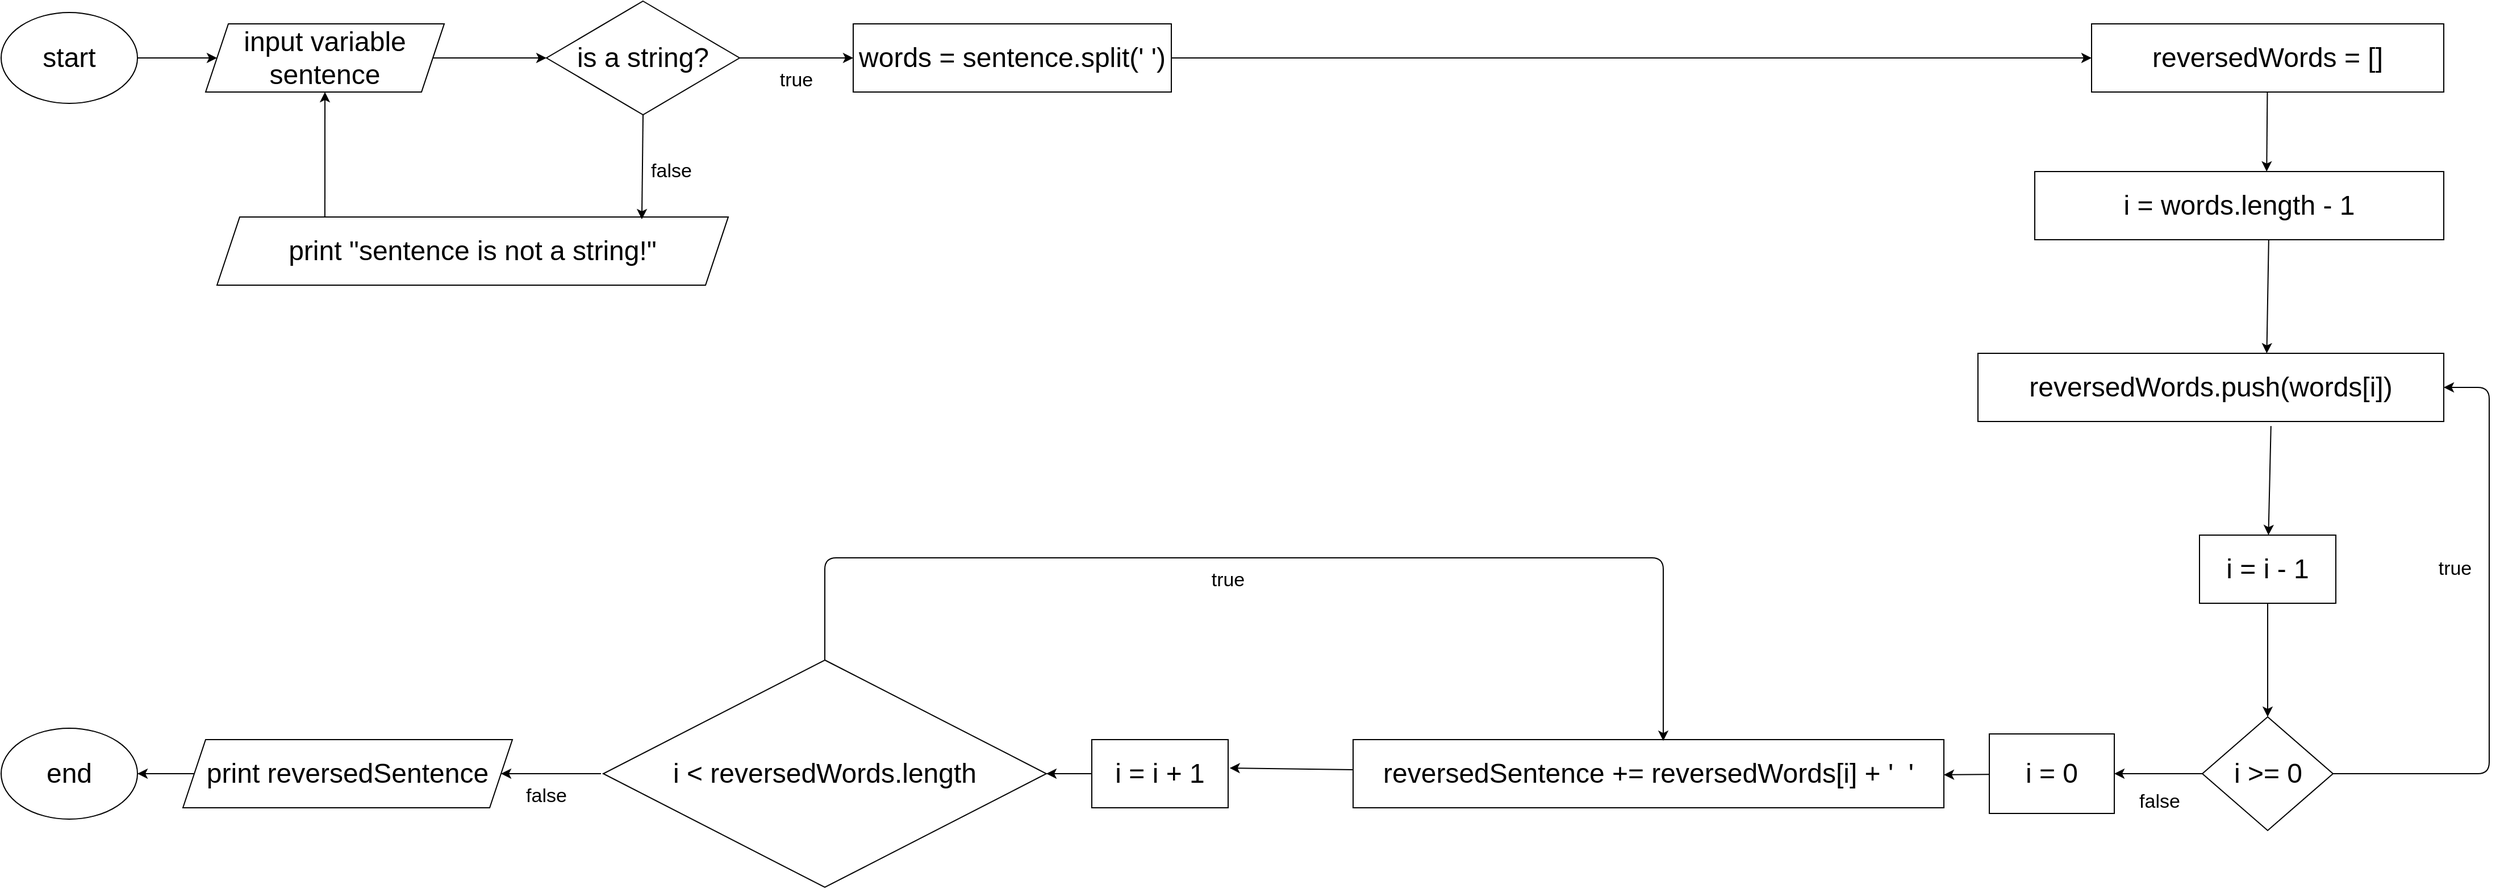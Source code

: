 <mxfile version="13.8.1" type="google"><diagram id="EbRhwf1prDZ_X8kSVBOc" name="Page-1"><mxGraphModel dx="868" dy="450" grid="1" gridSize="10" guides="1" tooltips="1" connect="0" arrows="1" fold="1" page="1" pageScale="1" pageWidth="1600" pageHeight="900" math="0" shadow="0"><root><mxCell id="0"/><mxCell id="1" parent="0"/><mxCell id="mHvNGha4v6lCy6osA4ii-1" value="&lt;font style=&quot;font-size: 24px&quot;&gt;start&lt;/font&gt;" style="ellipse;whiteSpace=wrap;html=1;" parent="1" vertex="1"><mxGeometry x="40" y="90" width="120" height="80" as="geometry"/></mxCell><mxCell id="mHvNGha4v6lCy6osA4ii-2" value="&lt;font style=&quot;font-size: 24px&quot;&gt;input variable sentence&lt;/font&gt;" style="shape=parallelogram;perimeter=parallelogramPerimeter;whiteSpace=wrap;html=1;fixedSize=1;" parent="1" vertex="1"><mxGeometry x="220" y="100" width="210" height="60" as="geometry"/></mxCell><mxCell id="mHvNGha4v6lCy6osA4ii-4" value="&lt;font style=&quot;font-size: 24px&quot;&gt;is a string?&lt;/font&gt;" style="rhombus;whiteSpace=wrap;html=1;" parent="1" vertex="1"><mxGeometry x="520" y="80" width="170" height="100" as="geometry"/></mxCell><mxCell id="mHvNGha4v6lCy6osA4ii-5" value="&lt;font style=&quot;font-size: 24px&quot;&gt;print &quot;sentence is not a string!&quot;&lt;/font&gt;" style="shape=parallelogram;perimeter=parallelogramPerimeter;whiteSpace=wrap;html=1;fixedSize=1;" parent="1" vertex="1"><mxGeometry x="230" y="270" width="450" height="60" as="geometry"/></mxCell><mxCell id="mHvNGha4v6lCy6osA4ii-6" value="" style="endArrow=classic;html=1;exitX=0.5;exitY=1;exitDx=0;exitDy=0;entryX=0.831;entryY=0.033;entryDx=0;entryDy=0;entryPerimeter=0;" parent="1" source="mHvNGha4v6lCy6osA4ii-4" target="mHvNGha4v6lCy6osA4ii-5" edge="1"><mxGeometry width="50" height="50" relative="1" as="geometry"><mxPoint x="740" y="290" as="sourcePoint"/><mxPoint x="565" y="276" as="targetPoint"/></mxGeometry></mxCell><mxCell id="mHvNGha4v6lCy6osA4ii-7" value="&lt;font style=&quot;font-size: 17px&quot;&gt;false&lt;/font&gt;" style="text;html=1;strokeColor=none;fillColor=none;align=center;verticalAlign=middle;whiteSpace=wrap;rounded=0;" parent="1" vertex="1"><mxGeometry x="610" y="220" width="40" height="20" as="geometry"/></mxCell><mxCell id="mHvNGha4v6lCy6osA4ii-9" value="" style="endArrow=classic;html=1;entryX=0.5;entryY=1;entryDx=0;entryDy=0;exitX=0.211;exitY=0;exitDx=0;exitDy=0;exitPerimeter=0;" parent="1" source="mHvNGha4v6lCy6osA4ii-5" target="mHvNGha4v6lCy6osA4ii-2" edge="1"><mxGeometry width="50" height="50" relative="1" as="geometry"><mxPoint x="740" y="290" as="sourcePoint"/><mxPoint x="790" y="240" as="targetPoint"/></mxGeometry></mxCell><mxCell id="mHvNGha4v6lCy6osA4ii-10" value="" style="endArrow=classic;html=1;exitX=1;exitY=0.5;exitDx=0;exitDy=0;entryX=0;entryY=0.5;entryDx=0;entryDy=0;" parent="1" source="mHvNGha4v6lCy6osA4ii-1" target="mHvNGha4v6lCy6osA4ii-2" edge="1"><mxGeometry width="50" height="50" relative="1" as="geometry"><mxPoint x="740" y="290" as="sourcePoint"/><mxPoint x="790" y="240" as="targetPoint"/></mxGeometry></mxCell><mxCell id="mHvNGha4v6lCy6osA4ii-11" value="" style="endArrow=classic;html=1;exitX=1;exitY=0.5;exitDx=0;exitDy=0;entryX=0;entryY=0.5;entryDx=0;entryDy=0;" parent="1" source="mHvNGha4v6lCy6osA4ii-2" target="mHvNGha4v6lCy6osA4ii-4" edge="1"><mxGeometry width="50" height="50" relative="1" as="geometry"><mxPoint x="740" y="290" as="sourcePoint"/><mxPoint x="790" y="240" as="targetPoint"/></mxGeometry></mxCell><mxCell id="mHvNGha4v6lCy6osA4ii-12" value="&lt;font style=&quot;font-size: 24px&quot;&gt;words = sentence.split(' ')&lt;/font&gt;" style="rounded=0;whiteSpace=wrap;html=1;" parent="1" vertex="1"><mxGeometry x="790" y="100" width="280" height="60" as="geometry"/></mxCell><mxCell id="mHvNGha4v6lCy6osA4ii-13" value="" style="endArrow=classic;html=1;entryX=0;entryY=0.5;entryDx=0;entryDy=0;" parent="1" source="mHvNGha4v6lCy6osA4ii-4" target="mHvNGha4v6lCy6osA4ii-12" edge="1"><mxGeometry width="50" height="50" relative="1" as="geometry"><mxPoint x="740" y="450" as="sourcePoint"/><mxPoint x="790" y="400" as="targetPoint"/></mxGeometry></mxCell><mxCell id="mHvNGha4v6lCy6osA4ii-14" value="&lt;font style=&quot;font-size: 24px&quot;&gt;reversedWords = []&lt;/font&gt;" style="rounded=0;whiteSpace=wrap;html=1;" parent="1" vertex="1"><mxGeometry x="1880" y="100" width="310" height="60" as="geometry"/></mxCell><mxCell id="mHvNGha4v6lCy6osA4ii-17" value="" style="endArrow=classic;html=1;entryX=0;entryY=0.5;entryDx=0;entryDy=0;" parent="1" source="mHvNGha4v6lCy6osA4ii-12" target="mHvNGha4v6lCy6osA4ii-14" edge="1"><mxGeometry width="50" height="50" relative="1" as="geometry"><mxPoint x="740" y="430" as="sourcePoint"/><mxPoint x="790" y="380" as="targetPoint"/></mxGeometry></mxCell><mxCell id="mHvNGha4v6lCy6osA4ii-18" value="&lt;font style=&quot;font-size: 24px&quot;&gt;i = words.length - 1&lt;/font&gt;" style="rounded=0;whiteSpace=wrap;html=1;" parent="1" vertex="1"><mxGeometry x="1830" y="230" width="360" height="60" as="geometry"/></mxCell><mxCell id="mHvNGha4v6lCy6osA4ii-19" value="" style="endArrow=classic;html=1;entryX=0.567;entryY=0;entryDx=0;entryDy=0;entryPerimeter=0;" parent="1" source="mHvNGha4v6lCy6osA4ii-14" target="mHvNGha4v6lCy6osA4ii-18" edge="1"><mxGeometry width="50" height="50" relative="1" as="geometry"><mxPoint x="740" y="390" as="sourcePoint"/><mxPoint x="790" y="340" as="targetPoint"/></mxGeometry></mxCell><mxCell id="mHvNGha4v6lCy6osA4ii-20" value="&lt;font style=&quot;font-size: 24px&quot;&gt;reversedWords.push(words[i])&lt;/font&gt;" style="rounded=0;whiteSpace=wrap;html=1;" parent="1" vertex="1"><mxGeometry x="1780" y="390" width="410" height="60" as="geometry"/></mxCell><mxCell id="mHvNGha4v6lCy6osA4ii-23" value="&lt;font style=&quot;font-size: 24px&quot;&gt;i &amp;gt;= 0&lt;/font&gt;" style="rhombus;whiteSpace=wrap;html=1;" parent="1" vertex="1"><mxGeometry x="1977.5" y="710" width="115" height="100" as="geometry"/></mxCell><mxCell id="mHvNGha4v6lCy6osA4ii-24" value="" style="endArrow=classic;html=1;exitX=0.572;exitY=1;exitDx=0;exitDy=0;exitPerimeter=0;entryX=0.62;entryY=0;entryDx=0;entryDy=0;entryPerimeter=0;" parent="1" source="mHvNGha4v6lCy6osA4ii-18" target="mHvNGha4v6lCy6osA4ii-20" edge="1"><mxGeometry width="50" height="50" relative="1" as="geometry"><mxPoint x="740" y="380" as="sourcePoint"/><mxPoint x="1324" y="390" as="targetPoint"/></mxGeometry></mxCell><mxCell id="mHvNGha4v6lCy6osA4ii-26" value="&lt;font style=&quot;font-size: 24px&quot;&gt;i = i - 1&lt;/font&gt;" style="rounded=0;whiteSpace=wrap;html=1;" parent="1" vertex="1"><mxGeometry x="1975" y="550" width="120" height="60" as="geometry"/></mxCell><mxCell id="mHvNGha4v6lCy6osA4ii-29" value="" style="endArrow=classic;html=1;exitX=0.629;exitY=1.067;exitDx=0;exitDy=0;exitPerimeter=0;" parent="1" source="mHvNGha4v6lCy6osA4ii-20" target="mHvNGha4v6lCy6osA4ii-26" edge="1"><mxGeometry width="50" height="50" relative="1" as="geometry"><mxPoint x="1560" y="462" as="sourcePoint"/><mxPoint x="790" y="530" as="targetPoint"/></mxGeometry></mxCell><mxCell id="mHvNGha4v6lCy6osA4ii-30" value="" style="endArrow=classic;html=1;entryX=0.5;entryY=0;entryDx=0;entryDy=0;exitX=0.5;exitY=1;exitDx=0;exitDy=0;" parent="1" source="mHvNGha4v6lCy6osA4ii-26" target="mHvNGha4v6lCy6osA4ii-23" edge="1"><mxGeometry width="50" height="50" relative="1" as="geometry"><mxPoint x="740" y="570" as="sourcePoint"/><mxPoint x="790" y="520" as="targetPoint"/></mxGeometry></mxCell><mxCell id="mHvNGha4v6lCy6osA4ii-31" value="" style="endArrow=classic;html=1;exitX=1;exitY=0.5;exitDx=0;exitDy=0;entryX=1;entryY=0.5;entryDx=0;entryDy=0;" parent="1" source="mHvNGha4v6lCy6osA4ii-23" target="mHvNGha4v6lCy6osA4ii-20" edge="1"><mxGeometry width="50" height="50" relative="1" as="geometry"><mxPoint x="740" y="570" as="sourcePoint"/><mxPoint x="1490" y="420" as="targetPoint"/><Array as="points"><mxPoint x="2230" y="760"/><mxPoint x="2230" y="420"/></Array></mxGeometry></mxCell><mxCell id="mHvNGha4v6lCy6osA4ii-32" value="&lt;font style=&quot;font-size: 17px&quot;&gt;true&lt;/font&gt;" style="text;html=1;strokeColor=none;fillColor=none;align=center;verticalAlign=middle;whiteSpace=wrap;rounded=0;" parent="1" vertex="1"><mxGeometry x="720" y="140" width="40" height="20" as="geometry"/></mxCell><mxCell id="mHvNGha4v6lCy6osA4ii-33" value="&lt;font style=&quot;font-size: 17px&quot;&gt;true&lt;/font&gt;" style="text;html=1;strokeColor=none;fillColor=none;align=center;verticalAlign=middle;whiteSpace=wrap;rounded=0;" parent="1" vertex="1"><mxGeometry x="2180" y="570" width="40" height="20" as="geometry"/></mxCell><mxCell id="mHvNGha4v6lCy6osA4ii-35" value="" style="endArrow=classic;html=1;" parent="1" source="xCflrRYRJ1roEZ7k83_J-1" edge="1"><mxGeometry width="50" height="50" relative="1" as="geometry"><mxPoint x="720" y="540" as="sourcePoint"/><mxPoint x="1750" y="761" as="targetPoint"/></mxGeometry></mxCell><mxCell id="mHvNGha4v6lCy6osA4ii-36" value="&lt;span style=&quot;font-size: 24px&quot;&gt;print reversedSentence&lt;/span&gt;" style="shape=parallelogram;perimeter=parallelogramPerimeter;whiteSpace=wrap;html=1;fixedSize=1;" parent="1" vertex="1"><mxGeometry x="200" y="730" width="290" height="60" as="geometry"/></mxCell><mxCell id="mHvNGha4v6lCy6osA4ii-37" value="" style="endArrow=classic;html=1;entryX=1;entryY=0.5;entryDx=0;entryDy=0;" parent="1" target="mHvNGha4v6lCy6osA4ii-36" edge="1"><mxGeometry width="50" height="50" relative="1" as="geometry"><mxPoint x="568" y="760" as="sourcePoint"/><mxPoint x="770" y="470" as="targetPoint"/></mxGeometry></mxCell><mxCell id="mHvNGha4v6lCy6osA4ii-38" value="&lt;font style=&quot;font-size: 24px&quot;&gt;end&lt;/font&gt;" style="ellipse;whiteSpace=wrap;html=1;" parent="1" vertex="1"><mxGeometry x="40" y="720" width="120" height="80" as="geometry"/></mxCell><mxCell id="mHvNGha4v6lCy6osA4ii-39" value="" style="endArrow=classic;html=1;entryX=1;entryY=0.5;entryDx=0;entryDy=0;exitX=0;exitY=0.5;exitDx=0;exitDy=0;" parent="1" source="mHvNGha4v6lCy6osA4ii-36" target="mHvNGha4v6lCy6osA4ii-38" edge="1"><mxGeometry width="50" height="50" relative="1" as="geometry"><mxPoint x="720" y="520" as="sourcePoint"/><mxPoint x="770" y="470" as="targetPoint"/></mxGeometry></mxCell><mxCell id="mHvNGha4v6lCy6osA4ii-41" value="&lt;font style=&quot;font-size: 17px&quot;&gt;false&lt;/font&gt;" style="text;html=1;strokeColor=none;fillColor=none;align=center;verticalAlign=middle;whiteSpace=wrap;rounded=0;" parent="1" vertex="1"><mxGeometry x="1920" y="775" width="40" height="20" as="geometry"/></mxCell><mxCell id="xCflrRYRJ1roEZ7k83_J-1" value="&lt;font style=&quot;font-size: 24px&quot;&gt;i = 0&lt;/font&gt;" style="rounded=0;whiteSpace=wrap;html=1;" parent="1" vertex="1"><mxGeometry x="1790" y="725" width="110" height="70" as="geometry"/></mxCell><mxCell id="xCflrRYRJ1roEZ7k83_J-2" value="" style="endArrow=classic;html=1;entryX=1;entryY=0.5;entryDx=0;entryDy=0;" parent="1" source="mHvNGha4v6lCy6osA4ii-23" target="xCflrRYRJ1roEZ7k83_J-1" edge="1"><mxGeometry width="50" height="50" relative="1" as="geometry"><mxPoint x="1310" y="760" as="sourcePoint"/><mxPoint x="1120" y="760" as="targetPoint"/><Array as="points"/></mxGeometry></mxCell><mxCell id="xCflrRYRJ1roEZ7k83_J-4" value="&lt;font style=&quot;font-size: 24px&quot;&gt;reversedSentence += reversedWords[i] + '&amp;nbsp; '&lt;/font&gt;" style="rounded=0;whiteSpace=wrap;html=1;" parent="1" vertex="1"><mxGeometry x="1230" y="730" width="520" height="60" as="geometry"/></mxCell><mxCell id="xCflrRYRJ1roEZ7k83_J-6" value="&lt;font style=&quot;font-size: 24px&quot;&gt;i = i + 1&lt;/font&gt;" style="rounded=0;whiteSpace=wrap;html=1;" parent="1" vertex="1"><mxGeometry x="680" y="715" width="120" height="60" as="geometry"/></mxCell><mxCell id="xCflrRYRJ1roEZ7k83_J-7" value="&lt;font style=&quot;font-size: 24px&quot;&gt;i &amp;lt; reversedWords.length&lt;/font&gt;" style="rhombus;whiteSpace=wrap;html=1;" parent="1" vertex="1"><mxGeometry x="570" y="660" width="390" height="200" as="geometry"/></mxCell><mxCell id="xCflrRYRJ1roEZ7k83_J-9" value="&lt;font style=&quot;font-size: 17px&quot;&gt;false&lt;/font&gt;" style="text;html=1;strokeColor=none;fillColor=none;align=center;verticalAlign=middle;whiteSpace=wrap;rounded=0;" parent="1" vertex="1"><mxGeometry x="500" y="770" width="40" height="20" as="geometry"/></mxCell><mxCell id="xCflrRYRJ1roEZ7k83_J-12" value="" style="edgeStyle=orthogonalEdgeStyle;rounded=0;orthogonalLoop=1;jettySize=auto;html=1;" parent="1" source="xCflrRYRJ1roEZ7k83_J-10" target="xCflrRYRJ1roEZ7k83_J-7" edge="1"><mxGeometry relative="1" as="geometry"/></mxCell><mxCell id="xCflrRYRJ1roEZ7k83_J-10" value="&lt;font style=&quot;font-size: 24px&quot;&gt;i = i + 1&lt;/font&gt;" style="rounded=0;whiteSpace=wrap;html=1;" parent="1" vertex="1"><mxGeometry x="1000" y="730" width="120" height="60" as="geometry"/></mxCell><mxCell id="xCflrRYRJ1roEZ7k83_J-13" value="" style="endArrow=classic;html=1;entryX=1.011;entryY=0.417;entryDx=0;entryDy=0;entryPerimeter=0;" parent="1" source="xCflrRYRJ1roEZ7k83_J-4" target="xCflrRYRJ1roEZ7k83_J-10" edge="1"><mxGeometry width="50" height="50" relative="1" as="geometry"><mxPoint x="1200" y="560" as="sourcePoint"/><mxPoint x="1250" y="510" as="targetPoint"/></mxGeometry></mxCell><mxCell id="xCflrRYRJ1roEZ7k83_J-15" value="" style="endArrow=classic;html=1;entryX=0.525;entryY=0.019;entryDx=0;entryDy=0;entryPerimeter=0;" parent="1" source="xCflrRYRJ1roEZ7k83_J-7" target="xCflrRYRJ1roEZ7k83_J-4" edge="1"><mxGeometry width="50" height="50" relative="1" as="geometry"><mxPoint x="1200" y="530" as="sourcePoint"/><mxPoint x="1250" y="480" as="targetPoint"/><Array as="points"><mxPoint x="765" y="570"/><mxPoint x="1503" y="570"/></Array></mxGeometry></mxCell><mxCell id="xCflrRYRJ1roEZ7k83_J-16" value="&lt;font style=&quot;font-size: 17px&quot;&gt;true&lt;/font&gt;" style="text;html=1;strokeColor=none;fillColor=none;align=center;verticalAlign=middle;whiteSpace=wrap;rounded=0;" parent="1" vertex="1"><mxGeometry x="1100" y="580" width="40" height="20" as="geometry"/></mxCell></root></mxGraphModel></diagram></mxfile>